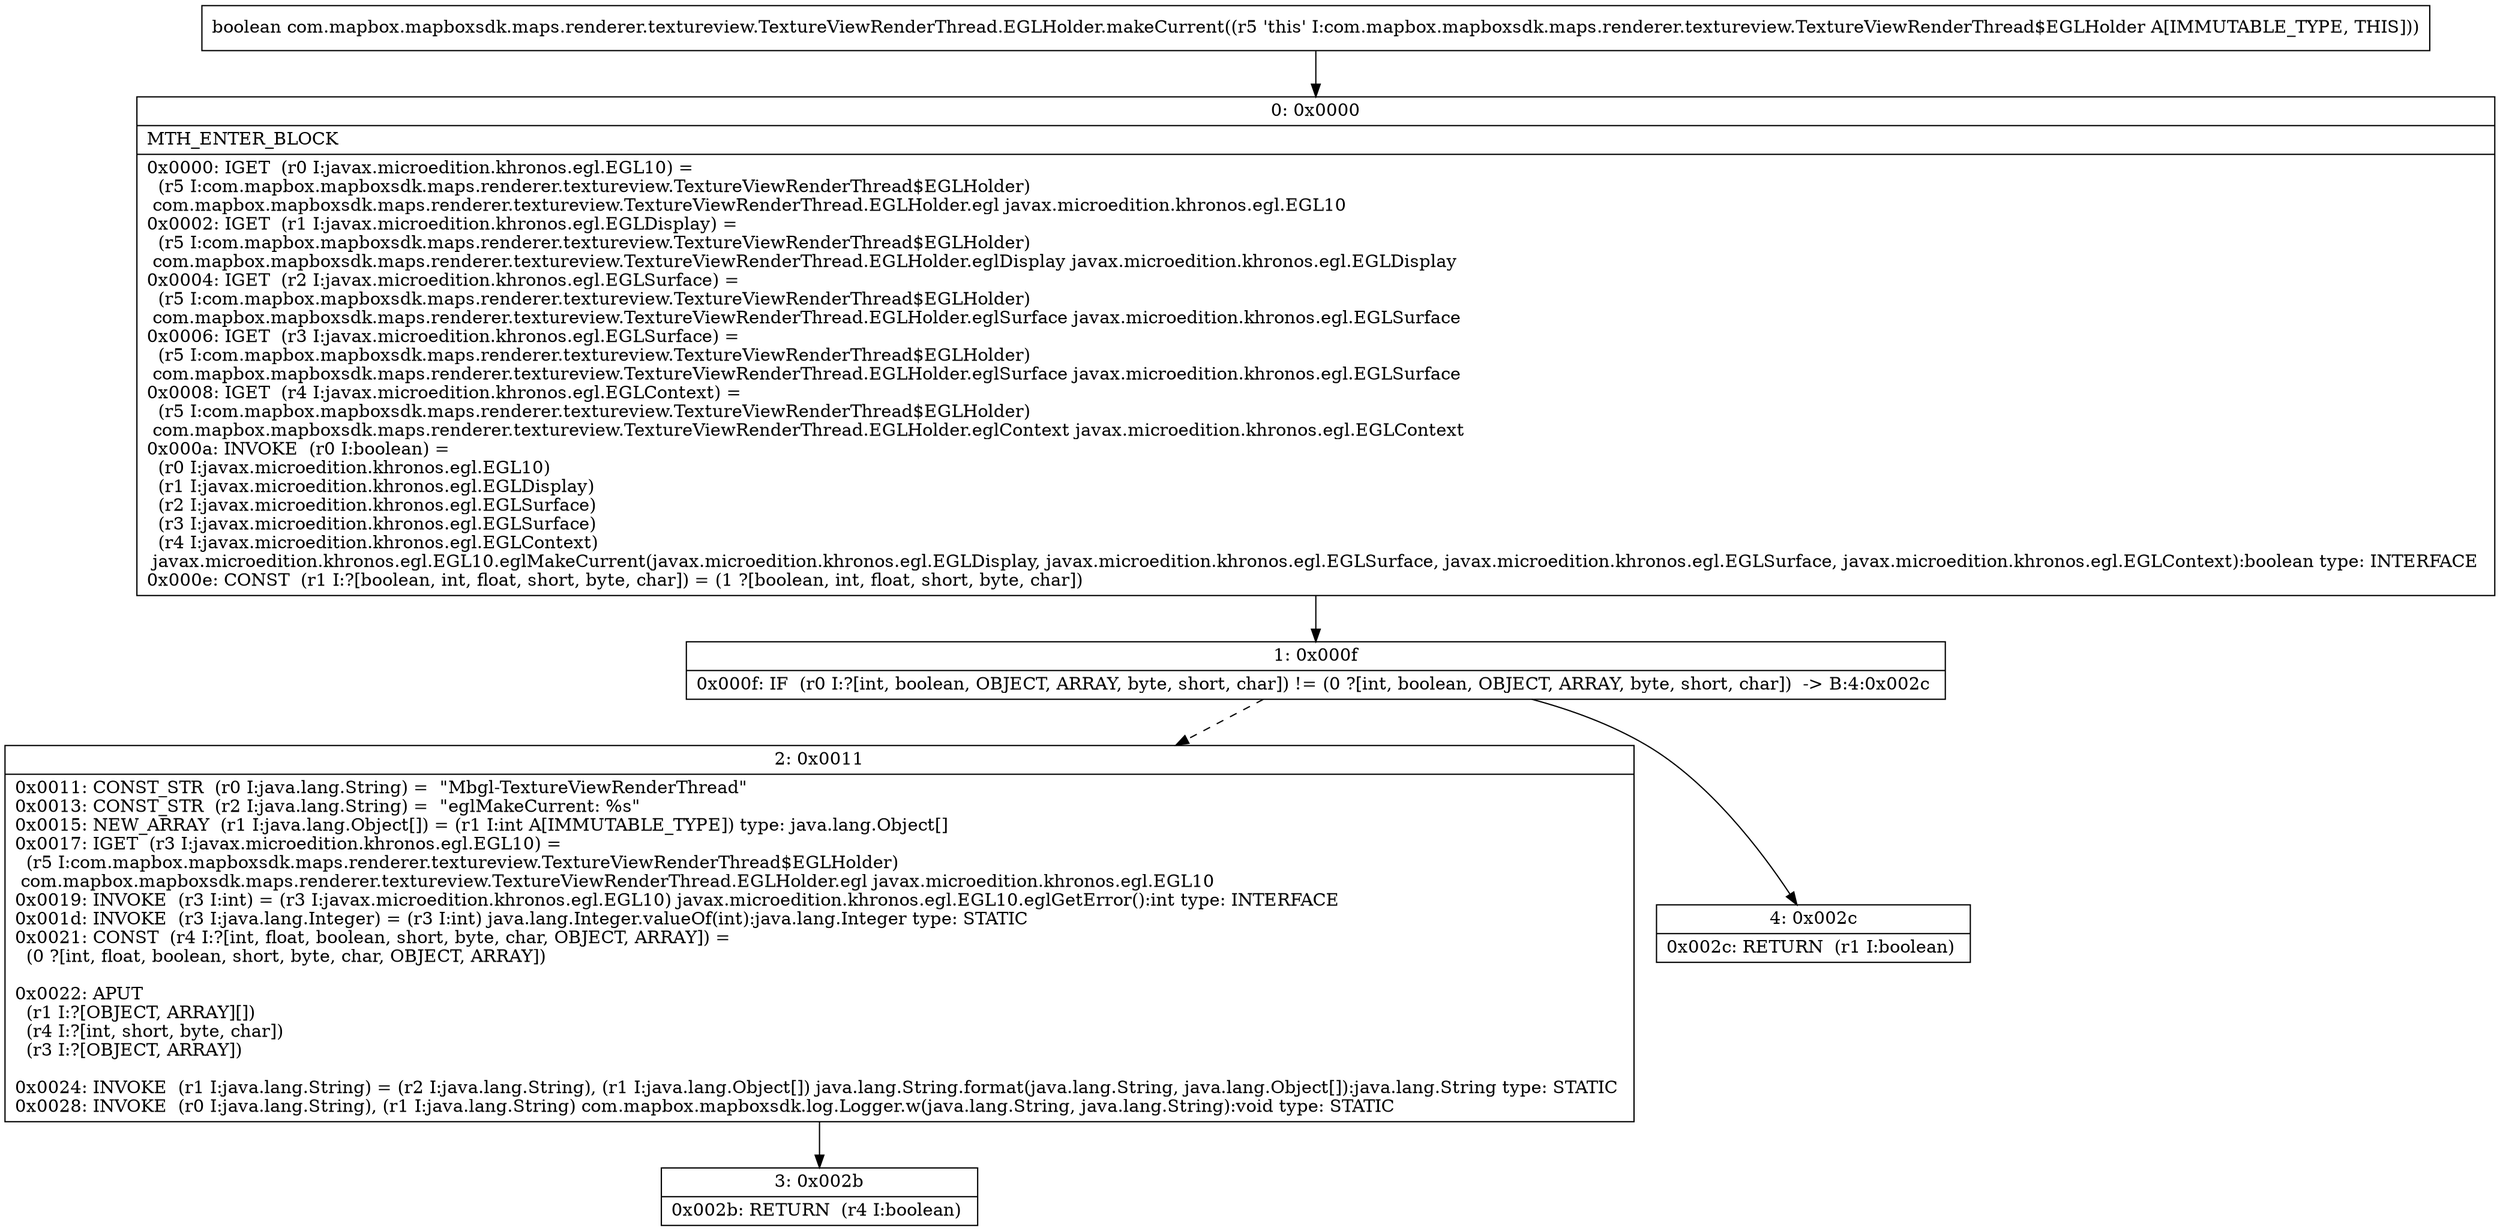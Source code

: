 digraph "CFG forcom.mapbox.mapboxsdk.maps.renderer.textureview.TextureViewRenderThread.EGLHolder.makeCurrent()Z" {
Node_0 [shape=record,label="{0\:\ 0x0000|MTH_ENTER_BLOCK\l|0x0000: IGET  (r0 I:javax.microedition.khronos.egl.EGL10) = \l  (r5 I:com.mapbox.mapboxsdk.maps.renderer.textureview.TextureViewRenderThread$EGLHolder)\l com.mapbox.mapboxsdk.maps.renderer.textureview.TextureViewRenderThread.EGLHolder.egl javax.microedition.khronos.egl.EGL10 \l0x0002: IGET  (r1 I:javax.microedition.khronos.egl.EGLDisplay) = \l  (r5 I:com.mapbox.mapboxsdk.maps.renderer.textureview.TextureViewRenderThread$EGLHolder)\l com.mapbox.mapboxsdk.maps.renderer.textureview.TextureViewRenderThread.EGLHolder.eglDisplay javax.microedition.khronos.egl.EGLDisplay \l0x0004: IGET  (r2 I:javax.microedition.khronos.egl.EGLSurface) = \l  (r5 I:com.mapbox.mapboxsdk.maps.renderer.textureview.TextureViewRenderThread$EGLHolder)\l com.mapbox.mapboxsdk.maps.renderer.textureview.TextureViewRenderThread.EGLHolder.eglSurface javax.microedition.khronos.egl.EGLSurface \l0x0006: IGET  (r3 I:javax.microedition.khronos.egl.EGLSurface) = \l  (r5 I:com.mapbox.mapboxsdk.maps.renderer.textureview.TextureViewRenderThread$EGLHolder)\l com.mapbox.mapboxsdk.maps.renderer.textureview.TextureViewRenderThread.EGLHolder.eglSurface javax.microedition.khronos.egl.EGLSurface \l0x0008: IGET  (r4 I:javax.microedition.khronos.egl.EGLContext) = \l  (r5 I:com.mapbox.mapboxsdk.maps.renderer.textureview.TextureViewRenderThread$EGLHolder)\l com.mapbox.mapboxsdk.maps.renderer.textureview.TextureViewRenderThread.EGLHolder.eglContext javax.microedition.khronos.egl.EGLContext \l0x000a: INVOKE  (r0 I:boolean) = \l  (r0 I:javax.microedition.khronos.egl.EGL10)\l  (r1 I:javax.microedition.khronos.egl.EGLDisplay)\l  (r2 I:javax.microedition.khronos.egl.EGLSurface)\l  (r3 I:javax.microedition.khronos.egl.EGLSurface)\l  (r4 I:javax.microedition.khronos.egl.EGLContext)\l javax.microedition.khronos.egl.EGL10.eglMakeCurrent(javax.microedition.khronos.egl.EGLDisplay, javax.microedition.khronos.egl.EGLSurface, javax.microedition.khronos.egl.EGLSurface, javax.microedition.khronos.egl.EGLContext):boolean type: INTERFACE \l0x000e: CONST  (r1 I:?[boolean, int, float, short, byte, char]) = (1 ?[boolean, int, float, short, byte, char]) \l}"];
Node_1 [shape=record,label="{1\:\ 0x000f|0x000f: IF  (r0 I:?[int, boolean, OBJECT, ARRAY, byte, short, char]) != (0 ?[int, boolean, OBJECT, ARRAY, byte, short, char])  \-\> B:4:0x002c \l}"];
Node_2 [shape=record,label="{2\:\ 0x0011|0x0011: CONST_STR  (r0 I:java.lang.String) =  \"Mbgl\-TextureViewRenderThread\" \l0x0013: CONST_STR  (r2 I:java.lang.String) =  \"eglMakeCurrent: %s\" \l0x0015: NEW_ARRAY  (r1 I:java.lang.Object[]) = (r1 I:int A[IMMUTABLE_TYPE]) type: java.lang.Object[] \l0x0017: IGET  (r3 I:javax.microedition.khronos.egl.EGL10) = \l  (r5 I:com.mapbox.mapboxsdk.maps.renderer.textureview.TextureViewRenderThread$EGLHolder)\l com.mapbox.mapboxsdk.maps.renderer.textureview.TextureViewRenderThread.EGLHolder.egl javax.microedition.khronos.egl.EGL10 \l0x0019: INVOKE  (r3 I:int) = (r3 I:javax.microedition.khronos.egl.EGL10) javax.microedition.khronos.egl.EGL10.eglGetError():int type: INTERFACE \l0x001d: INVOKE  (r3 I:java.lang.Integer) = (r3 I:int) java.lang.Integer.valueOf(int):java.lang.Integer type: STATIC \l0x0021: CONST  (r4 I:?[int, float, boolean, short, byte, char, OBJECT, ARRAY]) = \l  (0 ?[int, float, boolean, short, byte, char, OBJECT, ARRAY])\l \l0x0022: APUT  \l  (r1 I:?[OBJECT, ARRAY][])\l  (r4 I:?[int, short, byte, char])\l  (r3 I:?[OBJECT, ARRAY])\l \l0x0024: INVOKE  (r1 I:java.lang.String) = (r2 I:java.lang.String), (r1 I:java.lang.Object[]) java.lang.String.format(java.lang.String, java.lang.Object[]):java.lang.String type: STATIC \l0x0028: INVOKE  (r0 I:java.lang.String), (r1 I:java.lang.String) com.mapbox.mapboxsdk.log.Logger.w(java.lang.String, java.lang.String):void type: STATIC \l}"];
Node_3 [shape=record,label="{3\:\ 0x002b|0x002b: RETURN  (r4 I:boolean) \l}"];
Node_4 [shape=record,label="{4\:\ 0x002c|0x002c: RETURN  (r1 I:boolean) \l}"];
MethodNode[shape=record,label="{boolean com.mapbox.mapboxsdk.maps.renderer.textureview.TextureViewRenderThread.EGLHolder.makeCurrent((r5 'this' I:com.mapbox.mapboxsdk.maps.renderer.textureview.TextureViewRenderThread$EGLHolder A[IMMUTABLE_TYPE, THIS])) }"];
MethodNode -> Node_0;
Node_0 -> Node_1;
Node_1 -> Node_2[style=dashed];
Node_1 -> Node_4;
Node_2 -> Node_3;
}


